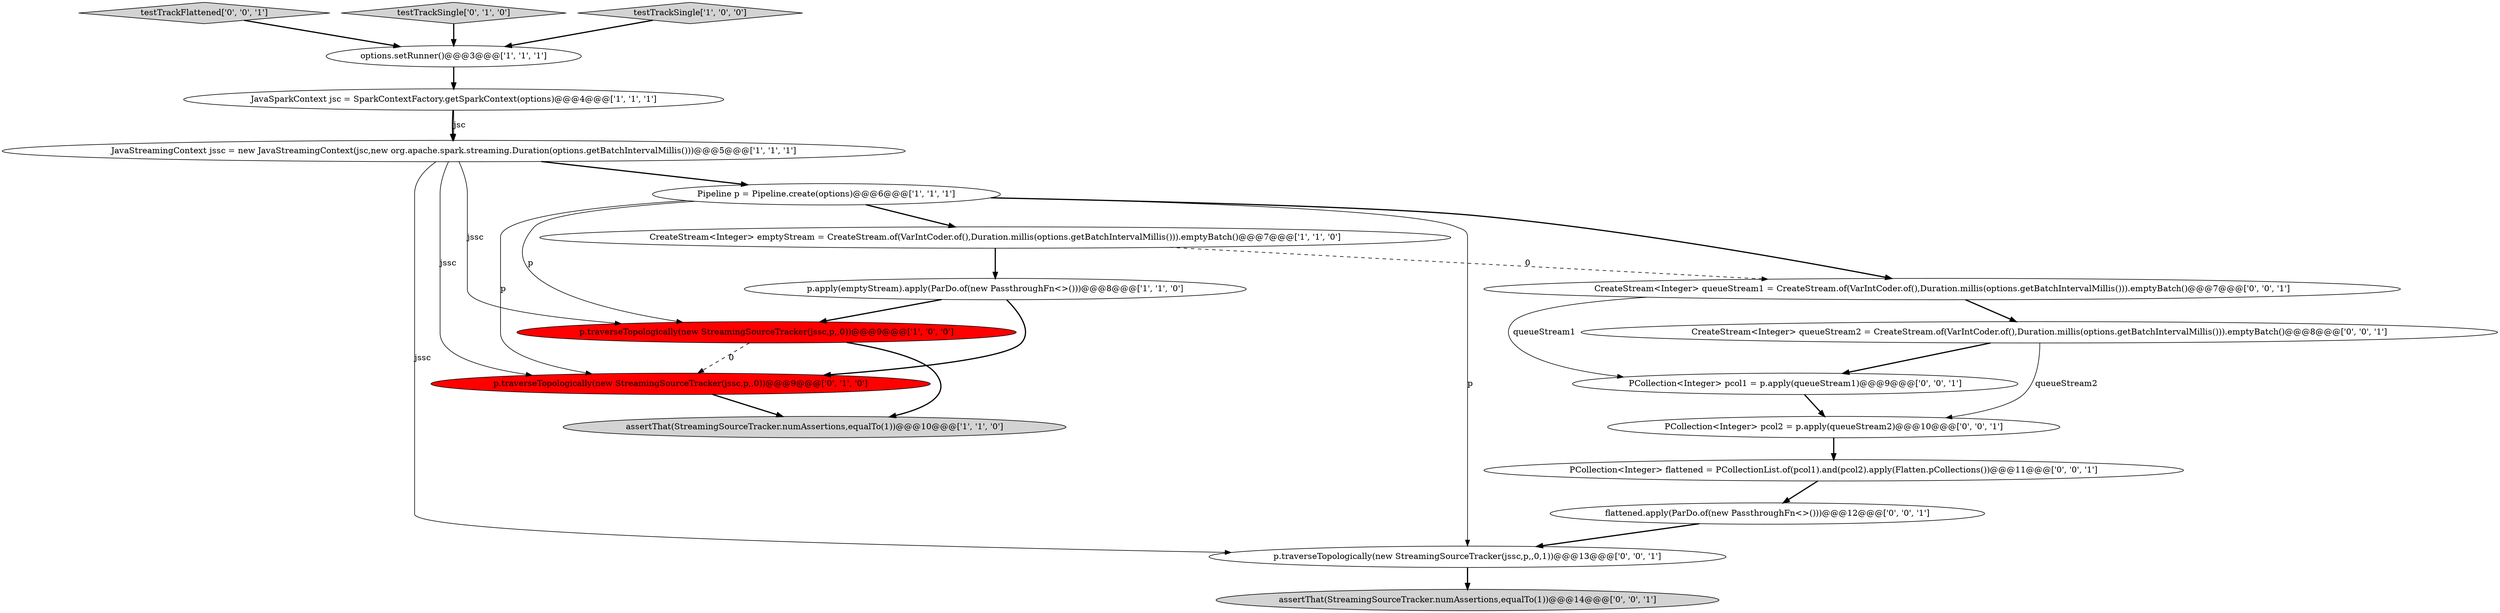 digraph {
17 [style = filled, label = "testTrackFlattened['0', '0', '1']", fillcolor = lightgray, shape = diamond image = "AAA0AAABBB3BBB"];
3 [style = filled, label = "Pipeline p = Pipeline.create(options)@@@6@@@['1', '1', '1']", fillcolor = white, shape = ellipse image = "AAA0AAABBB1BBB"];
14 [style = filled, label = "assertThat(StreamingSourceTracker.numAssertions,equalTo(1))@@@14@@@['0', '0', '1']", fillcolor = lightgray, shape = ellipse image = "AAA0AAABBB3BBB"];
6 [style = filled, label = "JavaStreamingContext jssc = new JavaStreamingContext(jsc,new org.apache.spark.streaming.Duration(options.getBatchIntervalMillis()))@@@5@@@['1', '1', '1']", fillcolor = white, shape = ellipse image = "AAA0AAABBB1BBB"];
9 [style = filled, label = "testTrackSingle['0', '1', '0']", fillcolor = lightgray, shape = diamond image = "AAA0AAABBB2BBB"];
0 [style = filled, label = "JavaSparkContext jsc = SparkContextFactory.getSparkContext(options)@@@4@@@['1', '1', '1']", fillcolor = white, shape = ellipse image = "AAA0AAABBB1BBB"];
5 [style = filled, label = "testTrackSingle['1', '0', '0']", fillcolor = lightgray, shape = diamond image = "AAA0AAABBB1BBB"];
13 [style = filled, label = "CreateStream<Integer> queueStream1 = CreateStream.of(VarIntCoder.of(),Duration.millis(options.getBatchIntervalMillis())).emptyBatch()@@@7@@@['0', '0', '1']", fillcolor = white, shape = ellipse image = "AAA0AAABBB3BBB"];
8 [style = filled, label = "p.traverseTopologically(new StreamingSourceTracker(jssc,p,,0))@@@9@@@['1', '0', '0']", fillcolor = red, shape = ellipse image = "AAA1AAABBB1BBB"];
16 [style = filled, label = "PCollection<Integer> flattened = PCollectionList.of(pcol1).and(pcol2).apply(Flatten.pCollections())@@@11@@@['0', '0', '1']", fillcolor = white, shape = ellipse image = "AAA0AAABBB3BBB"];
18 [style = filled, label = "PCollection<Integer> pcol2 = p.apply(queueStream2)@@@10@@@['0', '0', '1']", fillcolor = white, shape = ellipse image = "AAA0AAABBB3BBB"];
11 [style = filled, label = "flattened.apply(ParDo.of(new PassthroughFn<>()))@@@12@@@['0', '0', '1']", fillcolor = white, shape = ellipse image = "AAA0AAABBB3BBB"];
15 [style = filled, label = "PCollection<Integer> pcol1 = p.apply(queueStream1)@@@9@@@['0', '0', '1']", fillcolor = white, shape = ellipse image = "AAA0AAABBB3BBB"];
7 [style = filled, label = "assertThat(StreamingSourceTracker.numAssertions,equalTo(1))@@@10@@@['1', '1', '0']", fillcolor = lightgray, shape = ellipse image = "AAA0AAABBB1BBB"];
1 [style = filled, label = "CreateStream<Integer> emptyStream = CreateStream.of(VarIntCoder.of(),Duration.millis(options.getBatchIntervalMillis())).emptyBatch()@@@7@@@['1', '1', '0']", fillcolor = white, shape = ellipse image = "AAA0AAABBB1BBB"];
12 [style = filled, label = "CreateStream<Integer> queueStream2 = CreateStream.of(VarIntCoder.of(),Duration.millis(options.getBatchIntervalMillis())).emptyBatch()@@@8@@@['0', '0', '1']", fillcolor = white, shape = ellipse image = "AAA0AAABBB3BBB"];
4 [style = filled, label = "p.apply(emptyStream).apply(ParDo.of(new PassthroughFn<>()))@@@8@@@['1', '1', '0']", fillcolor = white, shape = ellipse image = "AAA0AAABBB1BBB"];
19 [style = filled, label = "p.traverseTopologically(new StreamingSourceTracker(jssc,p,,0,1))@@@13@@@['0', '0', '1']", fillcolor = white, shape = ellipse image = "AAA0AAABBB3BBB"];
10 [style = filled, label = "p.traverseTopologically(new StreamingSourceTracker(jssc,p,,0))@@@9@@@['0', '1', '0']", fillcolor = red, shape = ellipse image = "AAA1AAABBB2BBB"];
2 [style = filled, label = "options.setRunner()@@@3@@@['1', '1', '1']", fillcolor = white, shape = ellipse image = "AAA0AAABBB1BBB"];
4->10 [style = bold, label=""];
6->3 [style = bold, label=""];
6->8 [style = solid, label="jssc"];
3->8 [style = solid, label="p"];
1->4 [style = bold, label=""];
16->11 [style = bold, label=""];
3->19 [style = solid, label="p"];
8->10 [style = dashed, label="0"];
3->1 [style = bold, label=""];
0->6 [style = bold, label=""];
9->2 [style = bold, label=""];
6->19 [style = solid, label="jssc"];
12->15 [style = bold, label=""];
11->19 [style = bold, label=""];
10->7 [style = bold, label=""];
15->18 [style = bold, label=""];
13->15 [style = solid, label="queueStream1"];
8->7 [style = bold, label=""];
1->13 [style = dashed, label="0"];
5->2 [style = bold, label=""];
2->0 [style = bold, label=""];
13->12 [style = bold, label=""];
19->14 [style = bold, label=""];
17->2 [style = bold, label=""];
0->6 [style = solid, label="jsc"];
6->10 [style = solid, label="jssc"];
3->10 [style = solid, label="p"];
3->13 [style = bold, label=""];
4->8 [style = bold, label=""];
12->18 [style = solid, label="queueStream2"];
18->16 [style = bold, label=""];
}
